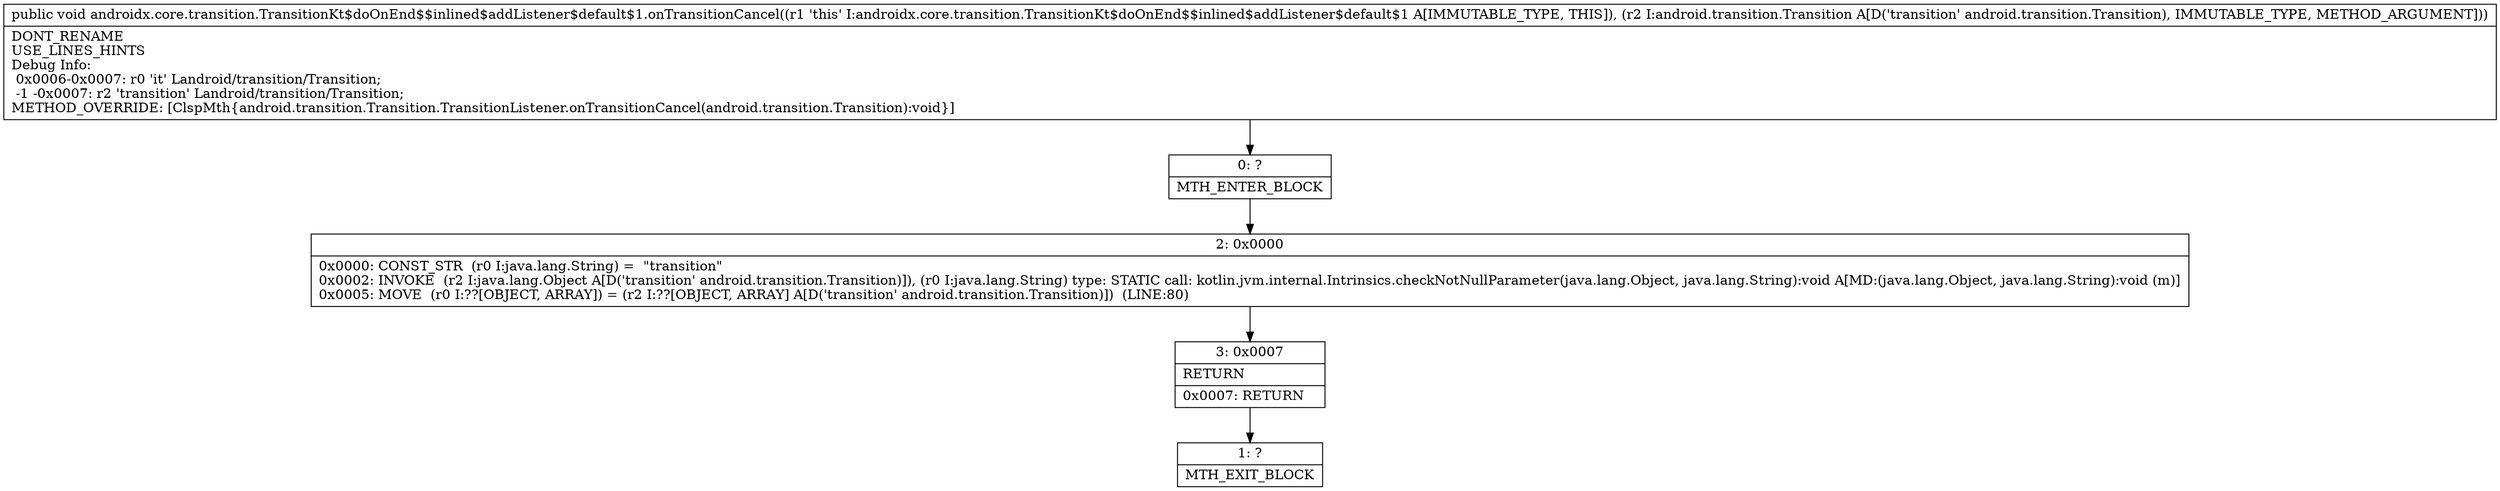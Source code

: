 digraph "CFG forandroidx.core.transition.TransitionKt$doOnEnd$$inlined$addListener$default$1.onTransitionCancel(Landroid\/transition\/Transition;)V" {
Node_0 [shape=record,label="{0\:\ ?|MTH_ENTER_BLOCK\l}"];
Node_2 [shape=record,label="{2\:\ 0x0000|0x0000: CONST_STR  (r0 I:java.lang.String) =  \"transition\" \l0x0002: INVOKE  (r2 I:java.lang.Object A[D('transition' android.transition.Transition)]), (r0 I:java.lang.String) type: STATIC call: kotlin.jvm.internal.Intrinsics.checkNotNullParameter(java.lang.Object, java.lang.String):void A[MD:(java.lang.Object, java.lang.String):void (m)]\l0x0005: MOVE  (r0 I:??[OBJECT, ARRAY]) = (r2 I:??[OBJECT, ARRAY] A[D('transition' android.transition.Transition)])  (LINE:80)\l}"];
Node_3 [shape=record,label="{3\:\ 0x0007|RETURN\l|0x0007: RETURN   \l}"];
Node_1 [shape=record,label="{1\:\ ?|MTH_EXIT_BLOCK\l}"];
MethodNode[shape=record,label="{public void androidx.core.transition.TransitionKt$doOnEnd$$inlined$addListener$default$1.onTransitionCancel((r1 'this' I:androidx.core.transition.TransitionKt$doOnEnd$$inlined$addListener$default$1 A[IMMUTABLE_TYPE, THIS]), (r2 I:android.transition.Transition A[D('transition' android.transition.Transition), IMMUTABLE_TYPE, METHOD_ARGUMENT]))  | DONT_RENAME\lUSE_LINES_HINTS\lDebug Info:\l  0x0006\-0x0007: r0 'it' Landroid\/transition\/Transition;\l  \-1 \-0x0007: r2 'transition' Landroid\/transition\/Transition;\lMETHOD_OVERRIDE: [ClspMth\{android.transition.Transition.TransitionListener.onTransitionCancel(android.transition.Transition):void\}]\l}"];
MethodNode -> Node_0;Node_0 -> Node_2;
Node_2 -> Node_3;
Node_3 -> Node_1;
}

